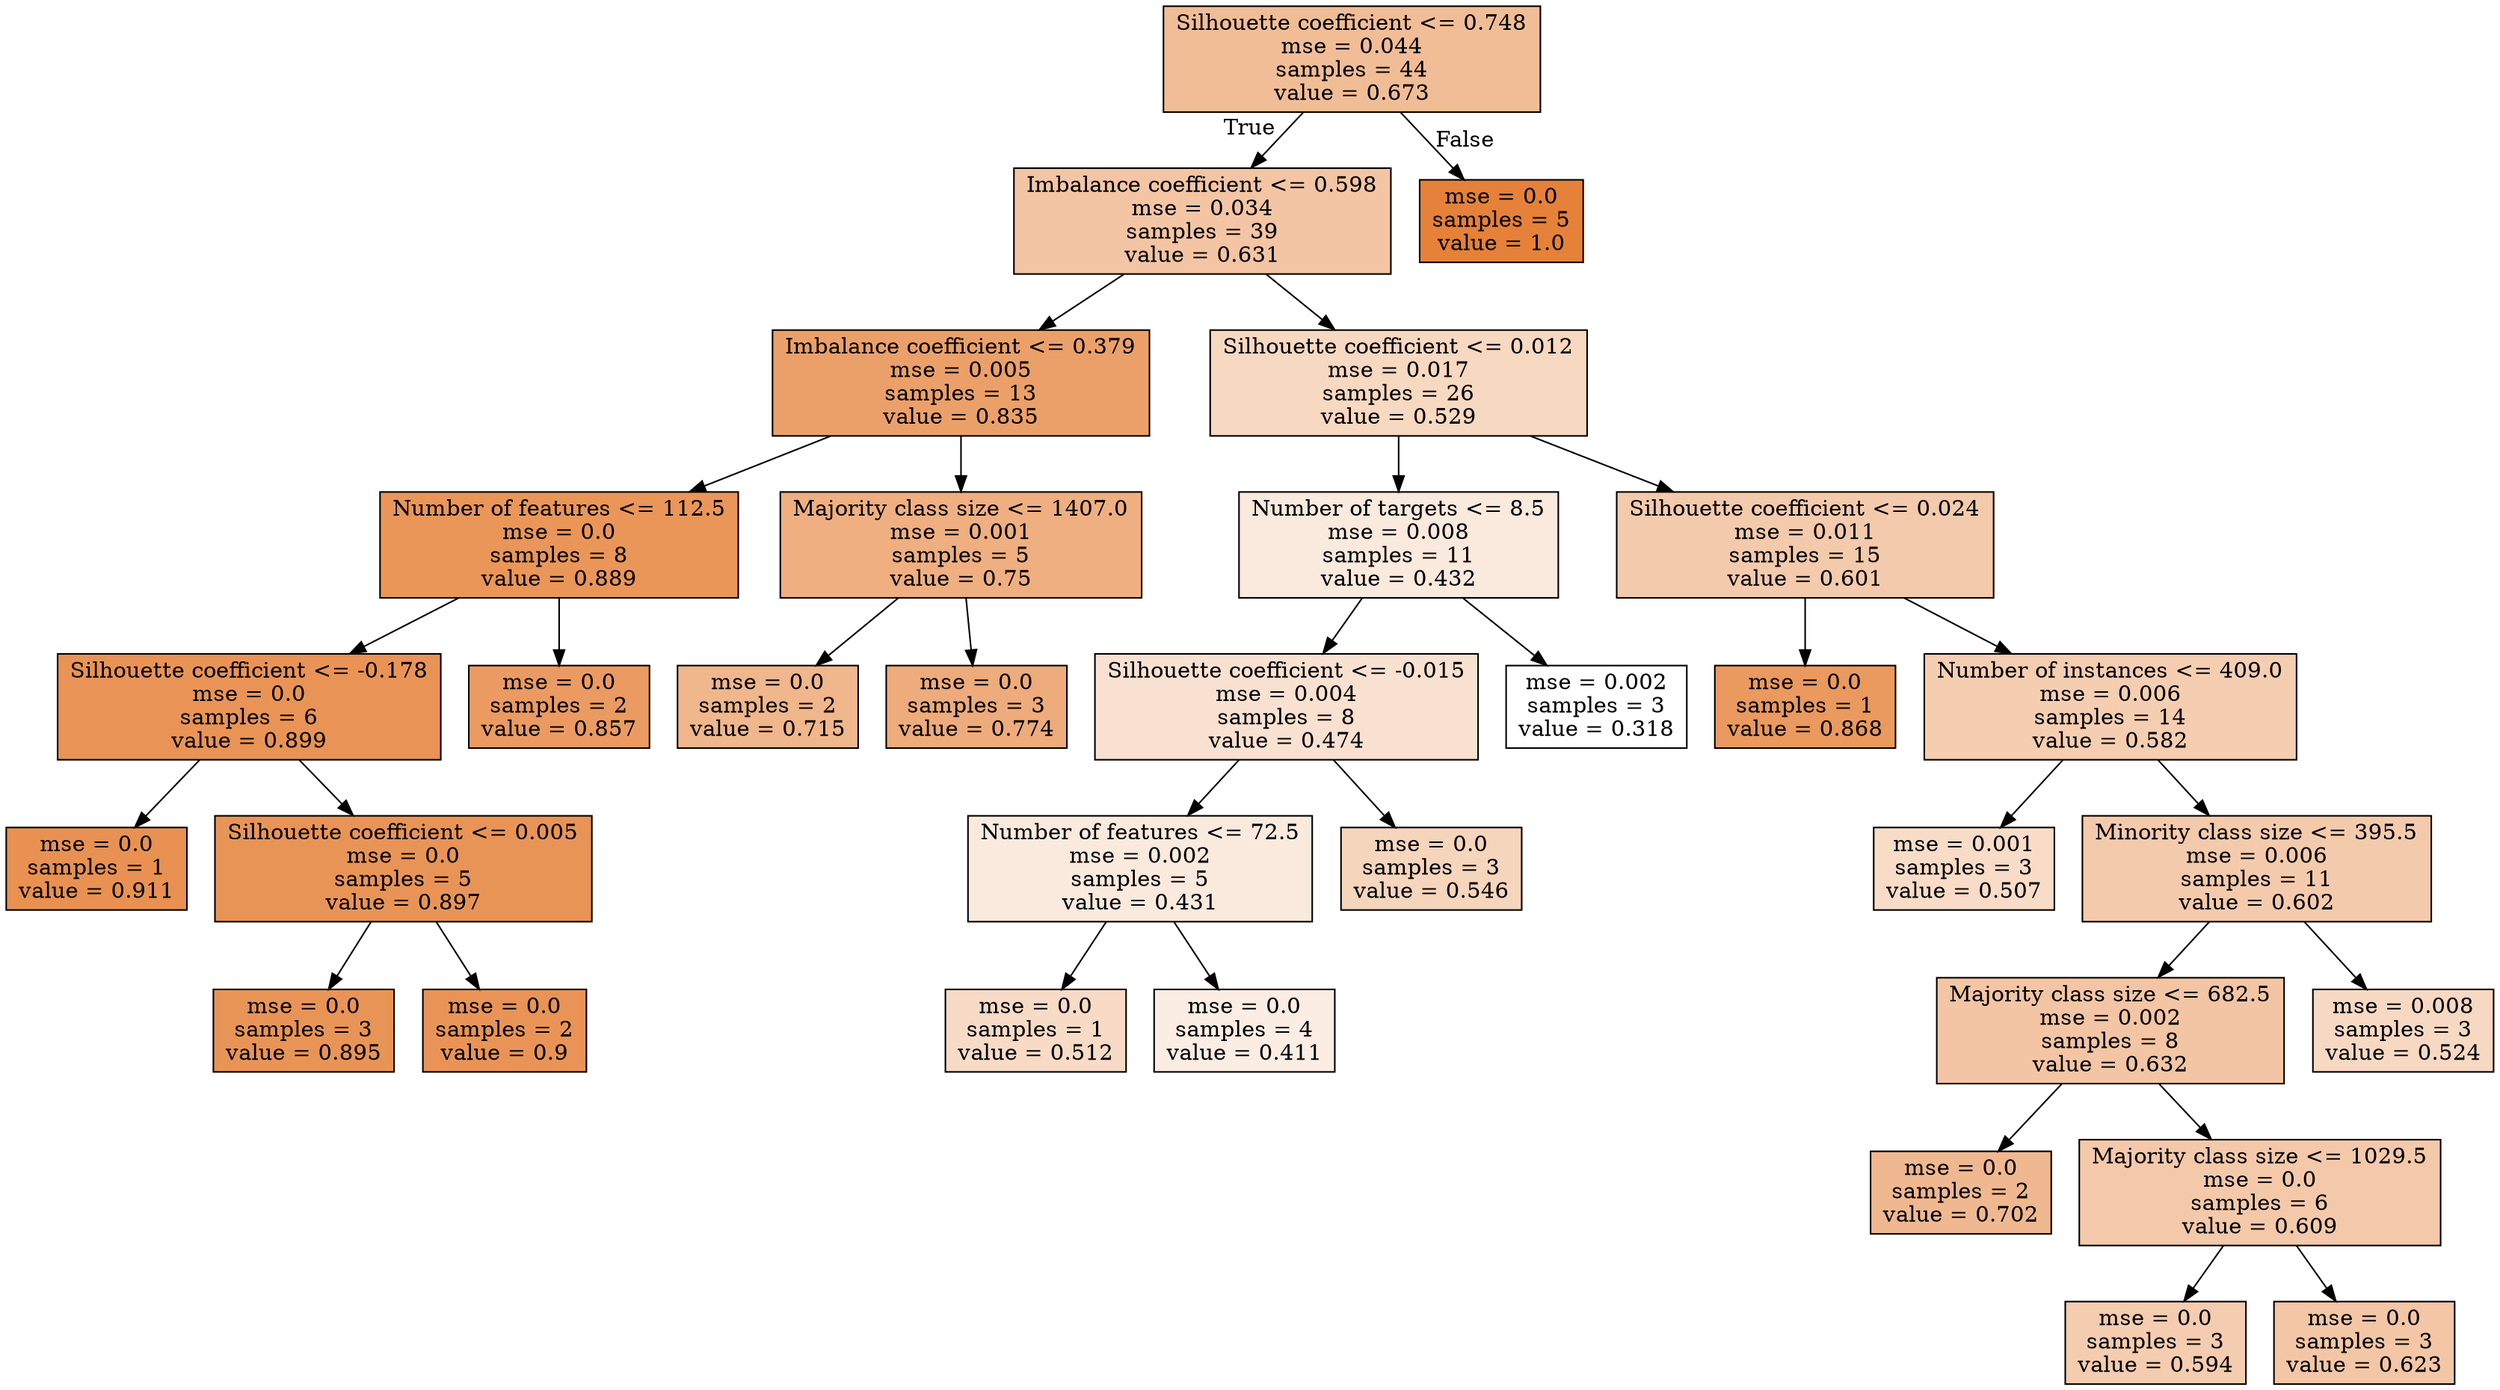 digraph Tree {
node [shape=box, style="filled", color="black"] ;
0 [label="Silhouette coefficient <= 0.748\nmse = 0.044\nsamples = 44\nvalue = 0.673", fillcolor="#e5813985"] ;
1 [label="Imbalance coefficient <= 0.598\nmse = 0.034\nsamples = 39\nvalue = 0.631", fillcolor="#e5813975"] ;
0 -> 1 [labeldistance=2.5, labelangle=45, headlabel="True"] ;
2 [label="Imbalance coefficient <= 0.379\nmse = 0.005\nsamples = 13\nvalue = 0.835", fillcolor="#e58139c1"] ;
1 -> 2 ;
3 [label="Number of features <= 112.5\nmse = 0.0\nsamples = 8\nvalue = 0.889", fillcolor="#e58139d5"] ;
2 -> 3 ;
4 [label="Silhouette coefficient <= -0.178\nmse = 0.0\nsamples = 6\nvalue = 0.899", fillcolor="#e58139d9"] ;
3 -> 4 ;
5 [label="mse = 0.0\nsamples = 1\nvalue = 0.911", fillcolor="#e58139de"] ;
4 -> 5 ;
6 [label="Silhouette coefficient <= 0.005\nmse = 0.0\nsamples = 5\nvalue = 0.897", fillcolor="#e58139d8"] ;
4 -> 6 ;
7 [label="mse = 0.0\nsamples = 3\nvalue = 0.895", fillcolor="#e58139d8"] ;
6 -> 7 ;
8 [label="mse = 0.0\nsamples = 2\nvalue = 0.9", fillcolor="#e58139d9"] ;
6 -> 8 ;
9 [label="mse = 0.0\nsamples = 2\nvalue = 0.857", fillcolor="#e58139ca"] ;
3 -> 9 ;
10 [label="Majority class size <= 1407.0\nmse = 0.001\nsamples = 5\nvalue = 0.75", fillcolor="#e58139a2"] ;
2 -> 10 ;
11 [label="mse = 0.0\nsamples = 2\nvalue = 0.715", fillcolor="#e5813994"] ;
10 -> 11 ;
12 [label="mse = 0.0\nsamples = 3\nvalue = 0.774", fillcolor="#e58139aa"] ;
10 -> 12 ;
13 [label="Silhouette coefficient <= 0.012\nmse = 0.017\nsamples = 26\nvalue = 0.529", fillcolor="#e581394f"] ;
1 -> 13 ;
14 [label="Number of targets <= 8.5\nmse = 0.008\nsamples = 11\nvalue = 0.432", fillcolor="#e581392b"] ;
13 -> 14 ;
15 [label="Silhouette coefficient <= -0.015\nmse = 0.004\nsamples = 8\nvalue = 0.474", fillcolor="#e581393b"] ;
14 -> 15 ;
16 [label="Number of features <= 72.5\nmse = 0.002\nsamples = 5\nvalue = 0.431", fillcolor="#e581392a"] ;
15 -> 16 ;
17 [label="mse = 0.0\nsamples = 1\nvalue = 0.512", fillcolor="#e5813948"] ;
16 -> 17 ;
18 [label="mse = 0.0\nsamples = 4\nvalue = 0.411", fillcolor="#e5813923"] ;
16 -> 18 ;
19 [label="mse = 0.0\nsamples = 3\nvalue = 0.546", fillcolor="#e5813955"] ;
15 -> 19 ;
20 [label="mse = 0.002\nsamples = 3\nvalue = 0.318", fillcolor="#e5813900"] ;
14 -> 20 ;
21 [label="Silhouette coefficient <= 0.024\nmse = 0.011\nsamples = 15\nvalue = 0.601", fillcolor="#e581396a"] ;
13 -> 21 ;
22 [label="mse = 0.0\nsamples = 1\nvalue = 0.868", fillcolor="#e58139ce"] ;
21 -> 22 ;
23 [label="Number of instances <= 409.0\nmse = 0.006\nsamples = 14\nvalue = 0.582", fillcolor="#e5813963"] ;
21 -> 23 ;
24 [label="mse = 0.001\nsamples = 3\nvalue = 0.507", fillcolor="#e5813947"] ;
23 -> 24 ;
25 [label="Minority class size <= 395.5\nmse = 0.006\nsamples = 11\nvalue = 0.602", fillcolor="#e581396a"] ;
23 -> 25 ;
26 [label="Majority class size <= 682.5\nmse = 0.002\nsamples = 8\nvalue = 0.632", fillcolor="#e5813975"] ;
25 -> 26 ;
27 [label="mse = 0.0\nsamples = 2\nvalue = 0.702", fillcolor="#e581398f"] ;
26 -> 27 ;
28 [label="Majority class size <= 1029.5\nmse = 0.0\nsamples = 6\nvalue = 0.609", fillcolor="#e581396d"] ;
26 -> 28 ;
29 [label="mse = 0.0\nsamples = 3\nvalue = 0.594", fillcolor="#e5813967"] ;
28 -> 29 ;
30 [label="mse = 0.0\nsamples = 3\nvalue = 0.623", fillcolor="#e5813972"] ;
28 -> 30 ;
31 [label="mse = 0.008\nsamples = 3\nvalue = 0.524", fillcolor="#e581394d"] ;
25 -> 31 ;
32 [label="mse = 0.0\nsamples = 5\nvalue = 1.0", fillcolor="#e58139ff"] ;
0 -> 32 [labeldistance=2.5, labelangle=-45, headlabel="False"] ;
}